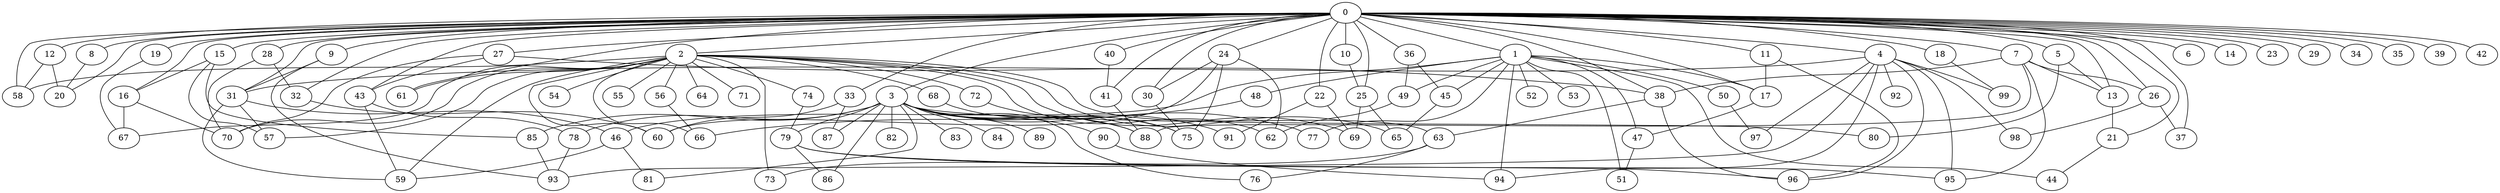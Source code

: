 
graph graphname {
    0 -- 1
0 -- 2
0 -- 3
0 -- 4
0 -- 5
0 -- 6
0 -- 7
0 -- 8
0 -- 9
0 -- 10
0 -- 11
0 -- 12
0 -- 13
0 -- 14
0 -- 15
0 -- 16
0 -- 17
0 -- 18
0 -- 19
0 -- 20
0 -- 21
0 -- 22
0 -- 23
0 -- 24
0 -- 25
0 -- 26
0 -- 27
0 -- 28
0 -- 29
0 -- 30
0 -- 31
0 -- 32
0 -- 33
0 -- 34
0 -- 35
0 -- 36
0 -- 37
0 -- 38
0 -- 39
0 -- 40
0 -- 41
0 -- 42
0 -- 43
0 -- 61
0 -- 58
1 -- 44
1 -- 45
1 -- 46
1 -- 47
1 -- 48
1 -- 49
1 -- 50
1 -- 51
1 -- 52
1 -- 53
1 -- 17
1 -- 94
1 -- 77
2 -- 54
2 -- 55
2 -- 56
2 -- 57
2 -- 58
2 -- 59
2 -- 60
2 -- 61
2 -- 62
2 -- 63
2 -- 64
2 -- 65
2 -- 66
2 -- 67
2 -- 68
2 -- 69
2 -- 70
2 -- 71
2 -- 72
2 -- 73
2 -- 74
3 -- 75
3 -- 76
3 -- 77
3 -- 78
3 -- 79
3 -- 80
3 -- 81
3 -- 82
3 -- 83
3 -- 84
3 -- 85
3 -- 86
3 -- 87
3 -- 88
3 -- 89
3 -- 90
3 -- 91
4 -- 96
4 -- 98
4 -- 99
4 -- 97
4 -- 92
4 -- 93
4 -- 94
4 -- 95
4 -- 31
5 -- 80
5 -- 13
7 -- 95
7 -- 38
7 -- 26
7 -- 13
7 -- 88
8 -- 20
9 -- 93
9 -- 31
10 -- 25
11 -- 96
11 -- 17
12 -- 58
12 -- 20
13 -- 21
15 -- 85
15 -- 57
15 -- 16
16 -- 70
16 -- 67
17 -- 47
18 -- 99
19 -- 67
21 -- 44
22 -- 69
22 -- 91
24 -- 30
24 -- 60
24 -- 75
24 -- 62
25 -- 69
25 -- 65
26 -- 98
26 -- 37
27 -- 70
27 -- 38
27 -- 43
28 -- 32
28 -- 70
30 -- 75
31 -- 57
31 -- 59
31 -- 46
32 -- 60
33 -- 87
33 -- 60
36 -- 49
36 -- 45
38 -- 63
38 -- 96
40 -- 41
41 -- 88
43 -- 59
43 -- 78
45 -- 65
46 -- 59
46 -- 81
47 -- 51
48 -- 66
49 -- 62
50 -- 97
56 -- 66
63 -- 76
63 -- 73
68 -- 88
72 -- 75
74 -- 79
78 -- 93
79 -- 95
79 -- 96
79 -- 86
85 -- 93
90 -- 94

}
